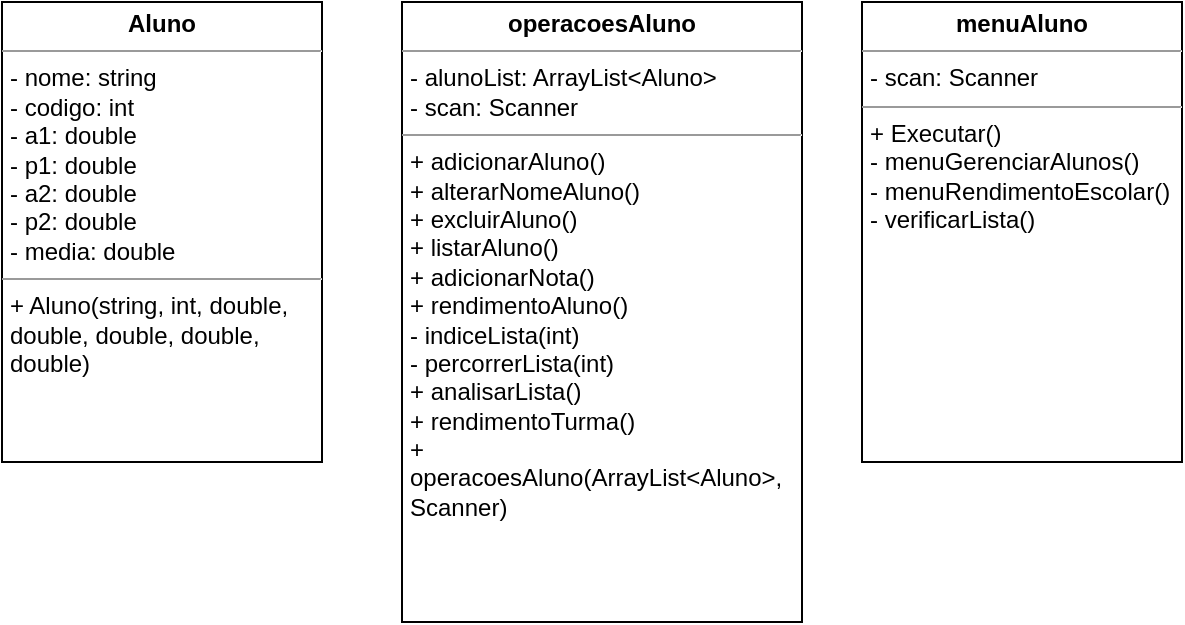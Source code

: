 <mxfile version="22.0.8" type="github">
  <diagram name="Página-1" id="wqmnxTMDN_DJL9v0hl_H">
    <mxGraphModel dx="690" dy="397" grid="1" gridSize="10" guides="1" tooltips="1" connect="1" arrows="1" fold="1" page="1" pageScale="1" pageWidth="827" pageHeight="1169" math="0" shadow="0">
      <root>
        <mxCell id="0" />
        <mxCell id="1" parent="0" />
        <mxCell id="DGv5DEUsmyDFxM-f2YHq-1" value="&lt;p style=&quot;margin:0px;margin-top:4px;text-align:center;&quot;&gt;&lt;b&gt;Aluno&lt;/b&gt;&lt;/p&gt;&lt;hr size=&quot;1&quot;&gt;&lt;p style=&quot;margin:0px;margin-left:4px;&quot;&gt;- nome: string&lt;/p&gt;&lt;p style=&quot;margin:0px;margin-left:4px;&quot;&gt;- codigo: int&lt;/p&gt;&lt;p style=&quot;margin:0px;margin-left:4px;&quot;&gt;- a1: double&lt;/p&gt;&lt;p style=&quot;margin:0px;margin-left:4px;&quot;&gt;- p1: double&lt;/p&gt;&lt;p style=&quot;margin:0px;margin-left:4px;&quot;&gt;- a2: double&lt;/p&gt;&lt;p style=&quot;margin:0px;margin-left:4px;&quot;&gt;- p2: double&lt;/p&gt;&lt;p style=&quot;margin:0px;margin-left:4px;&quot;&gt;- media: double&lt;/p&gt;&lt;hr size=&quot;1&quot;&gt;&lt;p style=&quot;margin:0px;margin-left:4px;&quot;&gt;+ Aluno(string, int, double, double, double, double, double)&lt;/p&gt;&lt;p style=&quot;margin:0px;margin-left:4px;&quot;&gt;&lt;br&gt;&lt;/p&gt;&lt;p style=&quot;margin:0px;margin-left:4px;&quot;&gt;&lt;br&gt;&lt;/p&gt;" style="verticalAlign=top;align=left;overflow=fill;fontSize=12;fontFamily=Helvetica;html=1;whiteSpace=wrap;" vertex="1" parent="1">
          <mxGeometry x="80" y="60" width="160" height="230" as="geometry" />
        </mxCell>
        <mxCell id="DGv5DEUsmyDFxM-f2YHq-2" value="&lt;p style=&quot;margin:0px;margin-top:4px;text-align:center;&quot;&gt;&lt;b&gt;menuAluno&lt;/b&gt;&lt;/p&gt;&lt;hr size=&quot;1&quot;&gt;&lt;p style=&quot;margin:0px;margin-left:4px;&quot;&gt;- scan: Scanner&lt;/p&gt;&lt;hr size=&quot;1&quot;&gt;&lt;p style=&quot;margin:0px;margin-left:4px;&quot;&gt;+ Executar()&lt;/p&gt;&lt;p style=&quot;margin:0px;margin-left:4px;&quot;&gt;- menuGerenciarAlunos()&lt;/p&gt;&lt;p style=&quot;margin:0px;margin-left:4px;&quot;&gt;- menuRendimentoEscolar()&lt;/p&gt;&lt;p style=&quot;margin:0px;margin-left:4px;&quot;&gt;- verificarLista()&lt;/p&gt;" style="verticalAlign=top;align=left;overflow=fill;fontSize=12;fontFamily=Helvetica;html=1;whiteSpace=wrap;" vertex="1" parent="1">
          <mxGeometry x="510" y="60" width="160" height="230" as="geometry" />
        </mxCell>
        <mxCell id="DGv5DEUsmyDFxM-f2YHq-3" value="&lt;p style=&quot;margin:0px;margin-top:4px;text-align:center;&quot;&gt;&lt;b&gt;operacoesAluno&lt;/b&gt;&lt;/p&gt;&lt;hr size=&quot;1&quot;&gt;&lt;p style=&quot;margin:0px;margin-left:4px;&quot;&gt;- alunoList: ArrayList&amp;lt;Aluno&amp;gt;&lt;/p&gt;&lt;p style=&quot;margin:0px;margin-left:4px;&quot;&gt;- scan: Scanner&lt;/p&gt;&lt;hr size=&quot;1&quot;&gt;&lt;p style=&quot;margin:0px;margin-left:4px;&quot;&gt;+ adicionarAluno()&lt;/p&gt;&lt;p style=&quot;margin:0px;margin-left:4px;&quot;&gt;+ alterarNomeAluno()&lt;/p&gt;&lt;p style=&quot;margin:0px;margin-left:4px;&quot;&gt;+ excluirAluno()&lt;/p&gt;&lt;p style=&quot;margin:0px;margin-left:4px;&quot;&gt;+ listarAluno()&lt;/p&gt;&lt;p style=&quot;margin:0px;margin-left:4px;&quot;&gt;+ adicionarNota()&lt;/p&gt;&lt;p style=&quot;margin:0px;margin-left:4px;&quot;&gt;+ rendimentoAluno()&lt;/p&gt;&lt;p style=&quot;margin:0px;margin-left:4px;&quot;&gt;- indiceLista(int)&lt;/p&gt;&lt;p style=&quot;margin:0px;margin-left:4px;&quot;&gt;- percorrerLista(int)&lt;/p&gt;&lt;p style=&quot;margin:0px;margin-left:4px;&quot;&gt;+ analisarLista()&lt;/p&gt;&lt;p style=&quot;margin:0px;margin-left:4px;&quot;&gt;+ rendimentoTurma()&lt;/p&gt;&lt;p style=&quot;margin:0px;margin-left:4px;&quot;&gt;+ operacoesAluno(ArrayList&amp;lt;Aluno&amp;gt;,&lt;/p&gt;&lt;p style=&quot;margin:0px;margin-left:4px;&quot;&gt;Scanner)&lt;/p&gt;" style="verticalAlign=top;align=left;overflow=fill;fontSize=12;fontFamily=Helvetica;html=1;whiteSpace=wrap;" vertex="1" parent="1">
          <mxGeometry x="280" y="60" width="200" height="310" as="geometry" />
        </mxCell>
      </root>
    </mxGraphModel>
  </diagram>
</mxfile>
